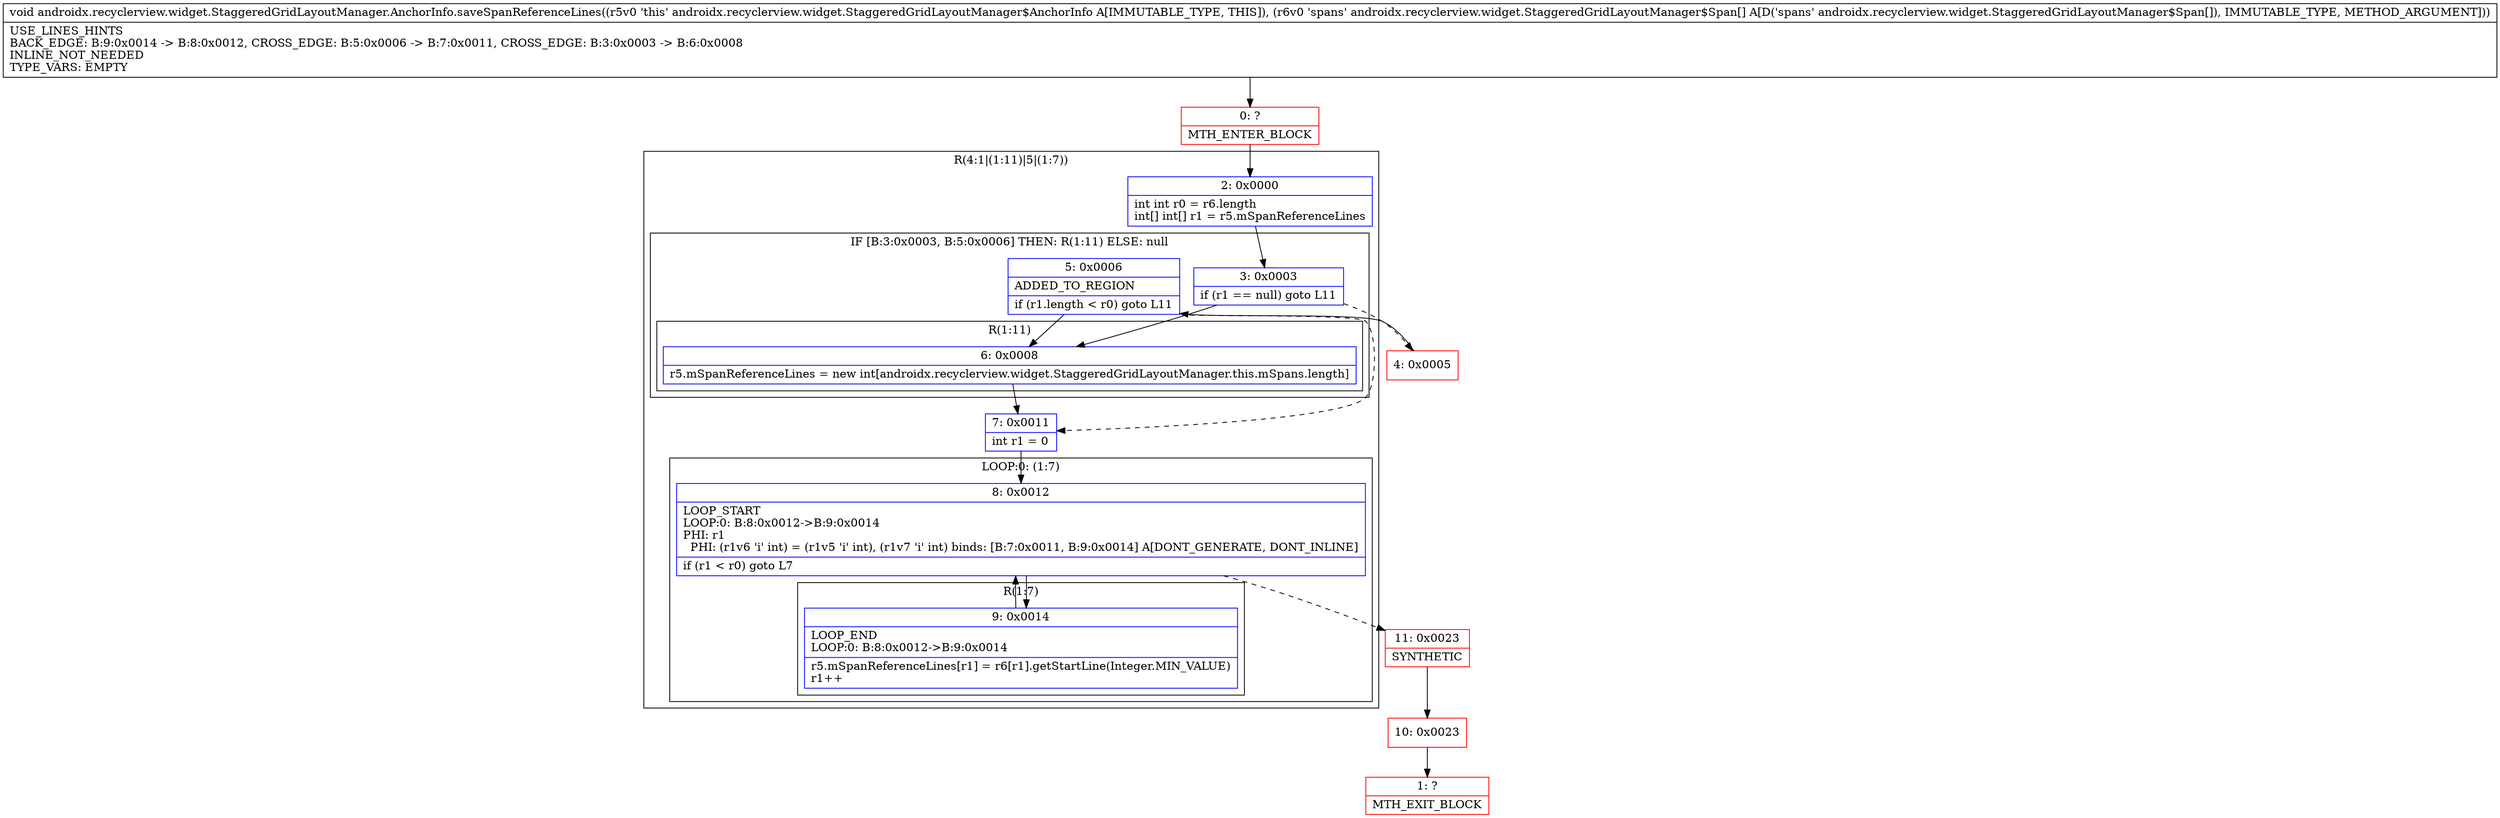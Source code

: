 digraph "CFG forandroidx.recyclerview.widget.StaggeredGridLayoutManager.AnchorInfo.saveSpanReferenceLines([Landroidx\/recyclerview\/widget\/StaggeredGridLayoutManager$Span;)V" {
subgraph cluster_Region_2024128284 {
label = "R(4:1|(1:11)|5|(1:7))";
node [shape=record,color=blue];
Node_2 [shape=record,label="{2\:\ 0x0000|int int r0 = r6.length\lint[] int[] r1 = r5.mSpanReferenceLines\l}"];
subgraph cluster_IfRegion_433984345 {
label = "IF [B:3:0x0003, B:5:0x0006] THEN: R(1:11) ELSE: null";
node [shape=record,color=blue];
Node_3 [shape=record,label="{3\:\ 0x0003|if (r1 == null) goto L11\l}"];
Node_5 [shape=record,label="{5\:\ 0x0006|ADDED_TO_REGION\l|if (r1.length \< r0) goto L11\l}"];
subgraph cluster_Region_303593342 {
label = "R(1:11)";
node [shape=record,color=blue];
Node_6 [shape=record,label="{6\:\ 0x0008|r5.mSpanReferenceLines = new int[androidx.recyclerview.widget.StaggeredGridLayoutManager.this.mSpans.length]\l}"];
}
}
Node_7 [shape=record,label="{7\:\ 0x0011|int r1 = 0\l}"];
subgraph cluster_LoopRegion_840625456 {
label = "LOOP:0: (1:7)";
node [shape=record,color=blue];
Node_8 [shape=record,label="{8\:\ 0x0012|LOOP_START\lLOOP:0: B:8:0x0012\-\>B:9:0x0014\lPHI: r1 \l  PHI: (r1v6 'i' int) = (r1v5 'i' int), (r1v7 'i' int) binds: [B:7:0x0011, B:9:0x0014] A[DONT_GENERATE, DONT_INLINE]\l|if (r1 \< r0) goto L7\l}"];
subgraph cluster_Region_714770153 {
label = "R(1:7)";
node [shape=record,color=blue];
Node_9 [shape=record,label="{9\:\ 0x0014|LOOP_END\lLOOP:0: B:8:0x0012\-\>B:9:0x0014\l|r5.mSpanReferenceLines[r1] = r6[r1].getStartLine(Integer.MIN_VALUE)\lr1++\l}"];
}
}
}
Node_0 [shape=record,color=red,label="{0\:\ ?|MTH_ENTER_BLOCK\l}"];
Node_4 [shape=record,color=red,label="{4\:\ 0x0005}"];
Node_11 [shape=record,color=red,label="{11\:\ 0x0023|SYNTHETIC\l}"];
Node_10 [shape=record,color=red,label="{10\:\ 0x0023}"];
Node_1 [shape=record,color=red,label="{1\:\ ?|MTH_EXIT_BLOCK\l}"];
MethodNode[shape=record,label="{void androidx.recyclerview.widget.StaggeredGridLayoutManager.AnchorInfo.saveSpanReferenceLines((r5v0 'this' androidx.recyclerview.widget.StaggeredGridLayoutManager$AnchorInfo A[IMMUTABLE_TYPE, THIS]), (r6v0 'spans' androidx.recyclerview.widget.StaggeredGridLayoutManager$Span[] A[D('spans' androidx.recyclerview.widget.StaggeredGridLayoutManager$Span[]), IMMUTABLE_TYPE, METHOD_ARGUMENT]))  | USE_LINES_HINTS\lBACK_EDGE: B:9:0x0014 \-\> B:8:0x0012, CROSS_EDGE: B:5:0x0006 \-\> B:7:0x0011, CROSS_EDGE: B:3:0x0003 \-\> B:6:0x0008\lINLINE_NOT_NEEDED\lTYPE_VARS: EMPTY\l}"];
MethodNode -> Node_0;Node_2 -> Node_3;
Node_3 -> Node_4[style=dashed];
Node_3 -> Node_6;
Node_5 -> Node_6;
Node_5 -> Node_7[style=dashed];
Node_6 -> Node_7;
Node_7 -> Node_8;
Node_8 -> Node_9;
Node_8 -> Node_11[style=dashed];
Node_9 -> Node_8;
Node_0 -> Node_2;
Node_4 -> Node_5;
Node_11 -> Node_10;
Node_10 -> Node_1;
}

